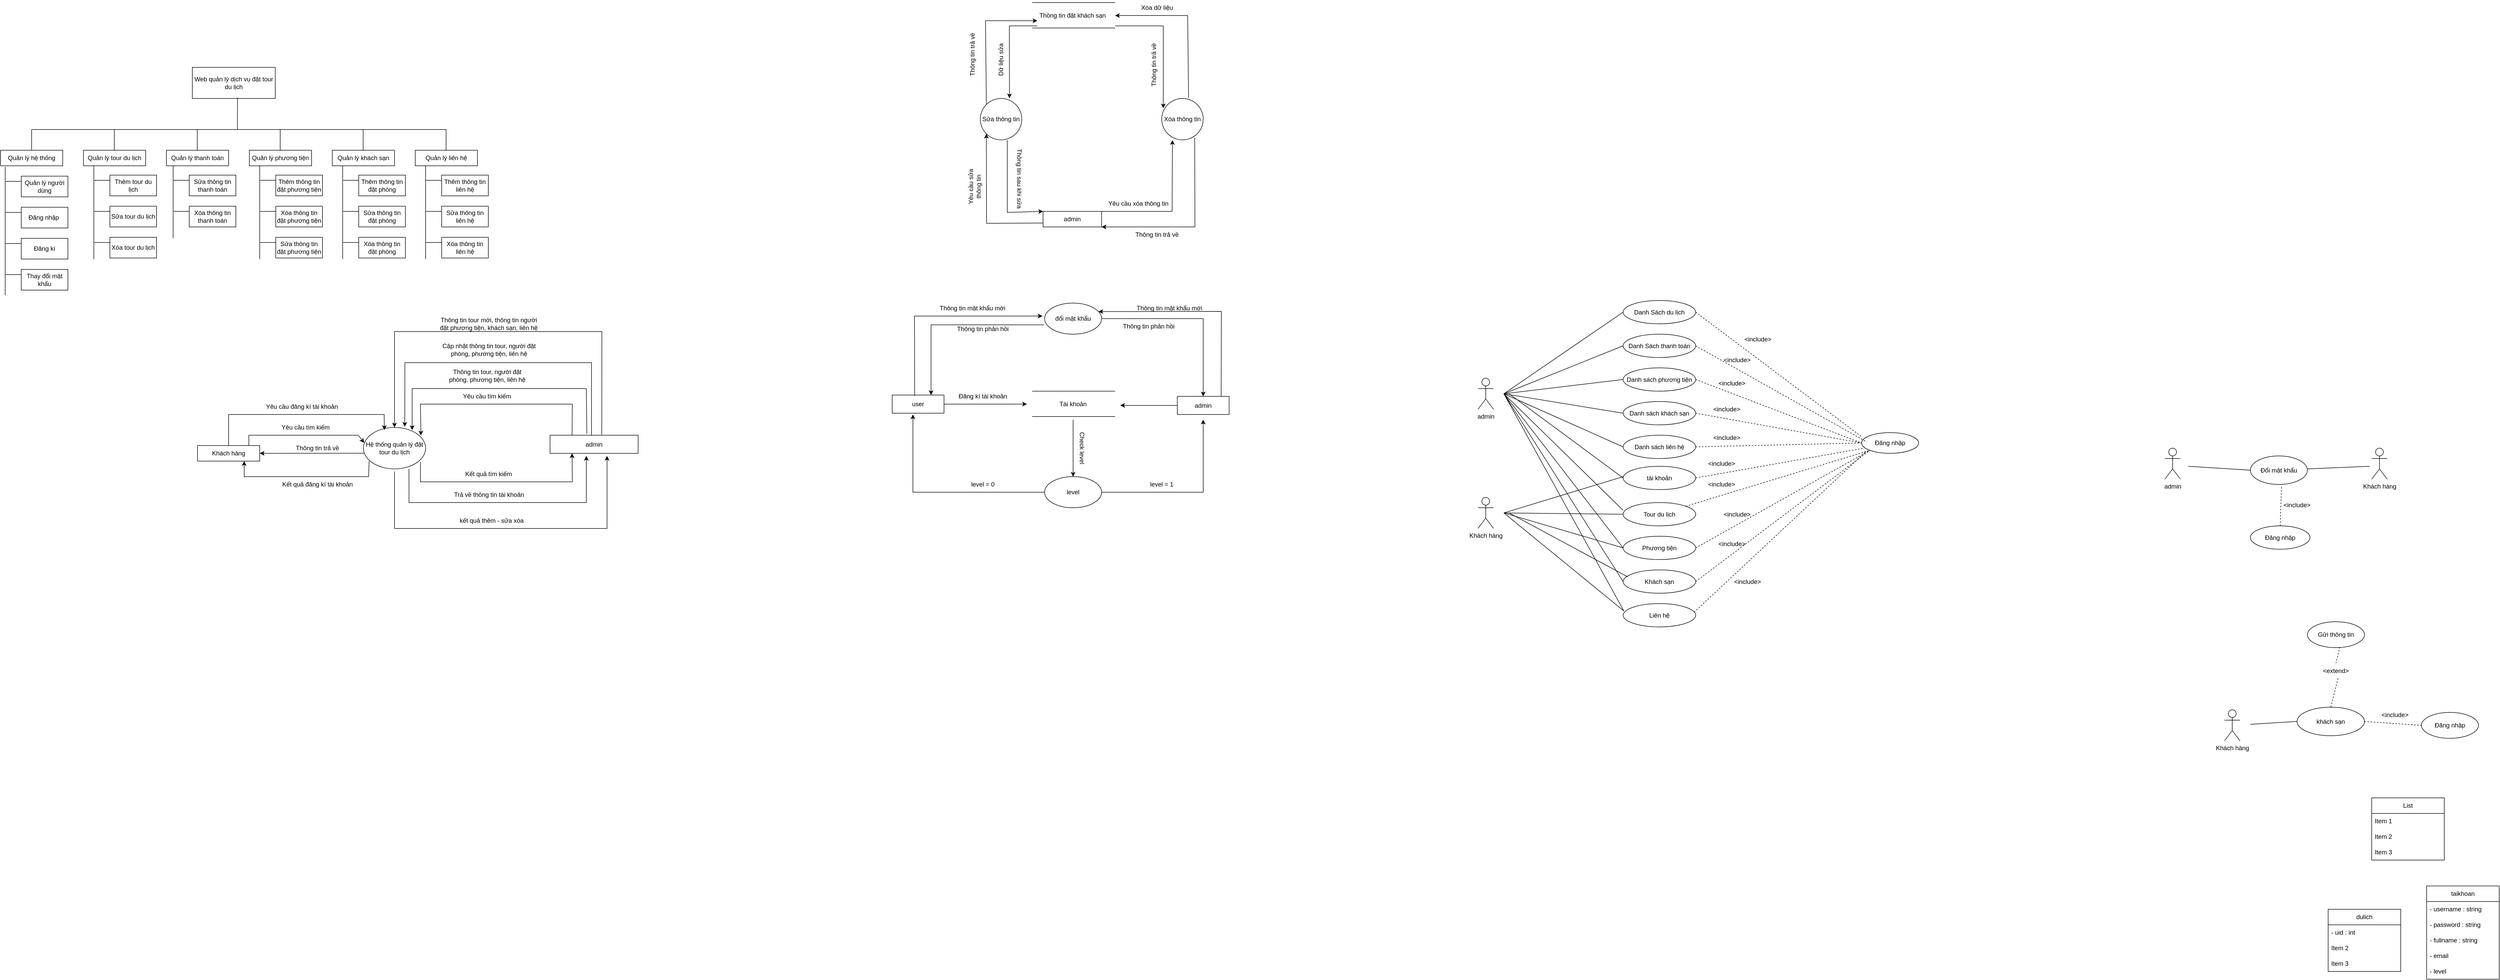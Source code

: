 <mxfile version="23.0.2" type="onedrive">
  <diagram name="Trang-1" id="muFKECb0Of7EnclL3_8n">
    <mxGraphModel dx="2729" dy="952" grid="1" gridSize="10" guides="1" tooltips="1" connect="1" arrows="1" fold="1" page="1" pageScale="1" pageWidth="827" pageHeight="1169" math="0" shadow="0">
      <root>
        <mxCell id="0" />
        <mxCell id="1" parent="0" />
        <mxCell id="QFOoCZecgRYsUExZ8eq1-1" value="Web quản lý dịch vụ đặt tour du lịch" style="rounded=0;whiteSpace=wrap;html=1;" parent="1" vertex="1">
          <mxGeometry x="330" y="130" width="160" height="60" as="geometry" />
        </mxCell>
        <mxCell id="QFOoCZecgRYsUExZ8eq1-2" value="Quản lý hệ thống" style="rounded=0;whiteSpace=wrap;html=1;" parent="1" vertex="1">
          <mxGeometry x="-40" y="290" width="120" height="30" as="geometry" />
        </mxCell>
        <mxCell id="QFOoCZecgRYsUExZ8eq1-4" value="" style="endArrow=none;html=1;rounded=0;entryX=0.545;entryY=0.973;entryDx=0;entryDy=0;entryPerimeter=0;" parent="1" target="QFOoCZecgRYsUExZ8eq1-1" edge="1">
          <mxGeometry width="50" height="50" relative="1" as="geometry">
            <mxPoint x="417" y="250" as="sourcePoint" />
            <mxPoint x="300" y="300" as="targetPoint" />
          </mxGeometry>
        </mxCell>
        <mxCell id="QFOoCZecgRYsUExZ8eq1-8" value="" style="endArrow=none;html=1;rounded=0;" parent="1" edge="1">
          <mxGeometry width="50" height="50" relative="1" as="geometry">
            <mxPoint x="20" y="250" as="sourcePoint" />
            <mxPoint x="820" y="250" as="targetPoint" />
          </mxGeometry>
        </mxCell>
        <mxCell id="QFOoCZecgRYsUExZ8eq1-9" value="" style="endArrow=none;html=1;rounded=0;exitX=0.5;exitY=0;exitDx=0;exitDy=0;" parent="1" source="QFOoCZecgRYsUExZ8eq1-2" edge="1">
          <mxGeometry width="50" height="50" relative="1" as="geometry">
            <mxPoint x="250" y="350" as="sourcePoint" />
            <mxPoint x="20" y="250" as="targetPoint" />
          </mxGeometry>
        </mxCell>
        <mxCell id="QFOoCZecgRYsUExZ8eq1-10" value="Quản lý tour du lịch" style="rounded=0;whiteSpace=wrap;html=1;" parent="1" vertex="1">
          <mxGeometry x="120" y="290" width="120" height="30" as="geometry" />
        </mxCell>
        <mxCell id="QFOoCZecgRYsUExZ8eq1-12" value="Quản lý thanh toán" style="rounded=0;whiteSpace=wrap;html=1;" parent="1" vertex="1">
          <mxGeometry x="280" y="290" width="120" height="30" as="geometry" />
        </mxCell>
        <mxCell id="QFOoCZecgRYsUExZ8eq1-13" value="Quản lý liên hệ" style="rounded=0;whiteSpace=wrap;html=1;" parent="1" vertex="1">
          <mxGeometry x="760" y="290" width="120" height="30" as="geometry" />
        </mxCell>
        <mxCell id="QFOoCZecgRYsUExZ8eq1-14" value="Quản lý phương tiện" style="rounded=0;whiteSpace=wrap;html=1;" parent="1" vertex="1">
          <mxGeometry x="440" y="290" width="120" height="30" as="geometry" />
        </mxCell>
        <mxCell id="QFOoCZecgRYsUExZ8eq1-15" value="Quản lý khách sạn" style="rounded=0;whiteSpace=wrap;html=1;" parent="1" vertex="1">
          <mxGeometry x="600" y="290" width="120" height="30" as="geometry" />
        </mxCell>
        <mxCell id="QFOoCZecgRYsUExZ8eq1-16" value="" style="endArrow=none;html=1;rounded=0;exitX=0.5;exitY=0;exitDx=0;exitDy=0;" parent="1" edge="1">
          <mxGeometry width="50" height="50" relative="1" as="geometry">
            <mxPoint x="179.5" y="290" as="sourcePoint" />
            <mxPoint x="179.5" y="250" as="targetPoint" />
          </mxGeometry>
        </mxCell>
        <mxCell id="QFOoCZecgRYsUExZ8eq1-17" value="" style="endArrow=none;html=1;rounded=0;exitX=0.5;exitY=0;exitDx=0;exitDy=0;" parent="1" edge="1">
          <mxGeometry width="50" height="50" relative="1" as="geometry">
            <mxPoint x="339.5" y="290" as="sourcePoint" />
            <mxPoint x="339.5" y="250" as="targetPoint" />
          </mxGeometry>
        </mxCell>
        <mxCell id="QFOoCZecgRYsUExZ8eq1-20" value="" style="endArrow=none;html=1;rounded=0;exitX=0.5;exitY=0;exitDx=0;exitDy=0;" parent="1" edge="1">
          <mxGeometry width="50" height="50" relative="1" as="geometry">
            <mxPoint x="499.5" y="290" as="sourcePoint" />
            <mxPoint x="499.5" y="250" as="targetPoint" />
          </mxGeometry>
        </mxCell>
        <mxCell id="QFOoCZecgRYsUExZ8eq1-21" value="" style="endArrow=none;html=1;rounded=0;exitX=0.5;exitY=0;exitDx=0;exitDy=0;" parent="1" edge="1">
          <mxGeometry width="50" height="50" relative="1" as="geometry">
            <mxPoint x="819.5" y="290" as="sourcePoint" />
            <mxPoint x="819.5" y="250" as="targetPoint" />
          </mxGeometry>
        </mxCell>
        <mxCell id="QFOoCZecgRYsUExZ8eq1-22" value="" style="endArrow=none;html=1;rounded=0;exitX=0.5;exitY=0;exitDx=0;exitDy=0;" parent="1" edge="1">
          <mxGeometry width="50" height="50" relative="1" as="geometry">
            <mxPoint x="659.5" y="290" as="sourcePoint" />
            <mxPoint x="659.5" y="250" as="targetPoint" />
          </mxGeometry>
        </mxCell>
        <mxCell id="QFOoCZecgRYsUExZ8eq1-23" value="" style="endArrow=none;html=1;rounded=0;entryX=0.075;entryY=1.073;entryDx=0;entryDy=0;entryPerimeter=0;" parent="1" target="QFOoCZecgRYsUExZ8eq1-2" edge="1">
          <mxGeometry width="50" height="50" relative="1" as="geometry">
            <mxPoint x="-31" y="570" as="sourcePoint" />
            <mxPoint x="490" y="360" as="targetPoint" />
          </mxGeometry>
        </mxCell>
        <mxCell id="QFOoCZecgRYsUExZ8eq1-24" value="" style="endArrow=none;html=1;rounded=0;" parent="1" edge="1">
          <mxGeometry width="50" height="50" relative="1" as="geometry">
            <mxPoint x="-30" y="350" as="sourcePoint" />
            <mxPoint y="350" as="targetPoint" />
          </mxGeometry>
        </mxCell>
        <mxCell id="QFOoCZecgRYsUExZ8eq1-25" value="Quản lý người dùng" style="rounded=0;whiteSpace=wrap;html=1;" parent="1" vertex="1">
          <mxGeometry y="340" width="90" height="40" as="geometry" />
        </mxCell>
        <mxCell id="QFOoCZecgRYsUExZ8eq1-26" value="" style="endArrow=none;html=1;rounded=0;" parent="1" edge="1">
          <mxGeometry width="50" height="50" relative="1" as="geometry">
            <mxPoint x="-30" y="410" as="sourcePoint" />
            <mxPoint y="410" as="targetPoint" />
          </mxGeometry>
        </mxCell>
        <mxCell id="QFOoCZecgRYsUExZ8eq1-27" value="Đăng nhập&amp;nbsp;" style="rounded=0;whiteSpace=wrap;html=1;" parent="1" vertex="1">
          <mxGeometry y="400" width="90" height="40" as="geometry" />
        </mxCell>
        <mxCell id="QFOoCZecgRYsUExZ8eq1-28" value="" style="endArrow=none;html=1;rounded=0;" parent="1" edge="1">
          <mxGeometry width="50" height="50" relative="1" as="geometry">
            <mxPoint x="-30" y="470" as="sourcePoint" />
            <mxPoint y="470" as="targetPoint" />
          </mxGeometry>
        </mxCell>
        <mxCell id="QFOoCZecgRYsUExZ8eq1-29" value="Đăng kí" style="rounded=0;whiteSpace=wrap;html=1;" parent="1" vertex="1">
          <mxGeometry y="460" width="90" height="40" as="geometry" />
        </mxCell>
        <mxCell id="QFOoCZecgRYsUExZ8eq1-30" value="" style="endArrow=none;html=1;rounded=0;" parent="1" edge="1">
          <mxGeometry width="50" height="50" relative="1" as="geometry">
            <mxPoint x="-30" y="530" as="sourcePoint" />
            <mxPoint y="530" as="targetPoint" />
          </mxGeometry>
        </mxCell>
        <mxCell id="QFOoCZecgRYsUExZ8eq1-31" value="Thay đổi mật khẩu" style="rounded=0;whiteSpace=wrap;html=1;" parent="1" vertex="1">
          <mxGeometry y="520" width="90" height="40" as="geometry" />
        </mxCell>
        <mxCell id="QFOoCZecgRYsUExZ8eq1-42" value="" style="endArrow=none;html=1;rounded=0;entryX=0.075;entryY=1.073;entryDx=0;entryDy=0;entryPerimeter=0;" parent="1" edge="1">
          <mxGeometry width="50" height="50" relative="1" as="geometry">
            <mxPoint x="140" y="500" as="sourcePoint" />
            <mxPoint x="140" y="320" as="targetPoint" />
          </mxGeometry>
        </mxCell>
        <mxCell id="QFOoCZecgRYsUExZ8eq1-43" value="" style="endArrow=none;html=1;rounded=0;" parent="1" edge="1">
          <mxGeometry width="50" height="50" relative="1" as="geometry">
            <mxPoint x="141" y="348" as="sourcePoint" />
            <mxPoint x="171" y="348" as="targetPoint" />
          </mxGeometry>
        </mxCell>
        <mxCell id="QFOoCZecgRYsUExZ8eq1-44" value="Thêm tour du lịch" style="rounded=0;whiteSpace=wrap;html=1;" parent="1" vertex="1">
          <mxGeometry x="171" y="338" width="90" height="40" as="geometry" />
        </mxCell>
        <mxCell id="QFOoCZecgRYsUExZ8eq1-45" value="" style="endArrow=none;html=1;rounded=0;" parent="1" edge="1">
          <mxGeometry width="50" height="50" relative="1" as="geometry">
            <mxPoint x="141" y="408" as="sourcePoint" />
            <mxPoint x="171" y="408" as="targetPoint" />
          </mxGeometry>
        </mxCell>
        <mxCell id="QFOoCZecgRYsUExZ8eq1-46" value="Sửa tour du lịch" style="rounded=0;whiteSpace=wrap;html=1;" parent="1" vertex="1">
          <mxGeometry x="171" y="398" width="90" height="40" as="geometry" />
        </mxCell>
        <mxCell id="QFOoCZecgRYsUExZ8eq1-47" value="" style="endArrow=none;html=1;rounded=0;" parent="1" edge="1">
          <mxGeometry width="50" height="50" relative="1" as="geometry">
            <mxPoint x="141" y="468" as="sourcePoint" />
            <mxPoint x="171" y="468" as="targetPoint" />
          </mxGeometry>
        </mxCell>
        <mxCell id="QFOoCZecgRYsUExZ8eq1-48" value="Xóa tour du lịch" style="rounded=0;whiteSpace=wrap;html=1;" parent="1" vertex="1">
          <mxGeometry x="171" y="458" width="90" height="40" as="geometry" />
        </mxCell>
        <mxCell id="QFOoCZecgRYsUExZ8eq1-51" value="" style="endArrow=none;html=1;rounded=0;entryX=0.075;entryY=1.073;entryDx=0;entryDy=0;entryPerimeter=0;" parent="1" edge="1">
          <mxGeometry width="50" height="50" relative="1" as="geometry">
            <mxPoint x="293" y="460" as="sourcePoint" />
            <mxPoint x="293" y="320" as="targetPoint" />
          </mxGeometry>
        </mxCell>
        <mxCell id="QFOoCZecgRYsUExZ8eq1-52" value="" style="endArrow=none;html=1;rounded=0;" parent="1" edge="1">
          <mxGeometry width="50" height="50" relative="1" as="geometry">
            <mxPoint x="294" y="348" as="sourcePoint" />
            <mxPoint x="324" y="348" as="targetPoint" />
          </mxGeometry>
        </mxCell>
        <mxCell id="QFOoCZecgRYsUExZ8eq1-53" value="Sửa thông tin thanh toán" style="rounded=0;whiteSpace=wrap;html=1;" parent="1" vertex="1">
          <mxGeometry x="324" y="338" width="90" height="40" as="geometry" />
        </mxCell>
        <mxCell id="QFOoCZecgRYsUExZ8eq1-54" value="" style="endArrow=none;html=1;rounded=0;" parent="1" edge="1">
          <mxGeometry width="50" height="50" relative="1" as="geometry">
            <mxPoint x="294" y="408" as="sourcePoint" />
            <mxPoint x="324" y="408" as="targetPoint" />
          </mxGeometry>
        </mxCell>
        <mxCell id="QFOoCZecgRYsUExZ8eq1-55" value="Xóa thông tin thanh toán" style="rounded=0;whiteSpace=wrap;html=1;" parent="1" vertex="1">
          <mxGeometry x="324" y="398" width="90" height="40" as="geometry" />
        </mxCell>
        <mxCell id="QFOoCZecgRYsUExZ8eq1-58" value="" style="endArrow=none;html=1;rounded=0;entryX=0.075;entryY=1.073;entryDx=0;entryDy=0;entryPerimeter=0;" parent="1" edge="1">
          <mxGeometry width="50" height="50" relative="1" as="geometry">
            <mxPoint x="460" y="500" as="sourcePoint" />
            <mxPoint x="460" y="320" as="targetPoint" />
          </mxGeometry>
        </mxCell>
        <mxCell id="QFOoCZecgRYsUExZ8eq1-59" value="" style="endArrow=none;html=1;rounded=0;" parent="1" edge="1">
          <mxGeometry width="50" height="50" relative="1" as="geometry">
            <mxPoint x="461" y="348" as="sourcePoint" />
            <mxPoint x="491" y="348" as="targetPoint" />
          </mxGeometry>
        </mxCell>
        <mxCell id="QFOoCZecgRYsUExZ8eq1-60" value="Thêm thông tin đặt phương tiện" style="rounded=0;whiteSpace=wrap;html=1;" parent="1" vertex="1">
          <mxGeometry x="491" y="338" width="90" height="40" as="geometry" />
        </mxCell>
        <mxCell id="QFOoCZecgRYsUExZ8eq1-61" value="" style="endArrow=none;html=1;rounded=0;" parent="1" edge="1">
          <mxGeometry width="50" height="50" relative="1" as="geometry">
            <mxPoint x="461" y="408" as="sourcePoint" />
            <mxPoint x="491" y="408" as="targetPoint" />
          </mxGeometry>
        </mxCell>
        <mxCell id="QFOoCZecgRYsUExZ8eq1-62" value="Xóa thông tin đặt phương tiện" style="rounded=0;whiteSpace=wrap;html=1;" parent="1" vertex="1">
          <mxGeometry x="491" y="398" width="90" height="40" as="geometry" />
        </mxCell>
        <mxCell id="QFOoCZecgRYsUExZ8eq1-63" value="" style="endArrow=none;html=1;rounded=0;" parent="1" edge="1">
          <mxGeometry width="50" height="50" relative="1" as="geometry">
            <mxPoint x="461" y="468" as="sourcePoint" />
            <mxPoint x="491" y="468" as="targetPoint" />
          </mxGeometry>
        </mxCell>
        <mxCell id="QFOoCZecgRYsUExZ8eq1-64" value="Sửa thông tin đặt phương tiện" style="rounded=0;whiteSpace=wrap;html=1;" parent="1" vertex="1">
          <mxGeometry x="491" y="458" width="90" height="40" as="geometry" />
        </mxCell>
        <mxCell id="QFOoCZecgRYsUExZ8eq1-65" value="" style="endArrow=none;html=1;rounded=0;entryX=0.075;entryY=1.073;entryDx=0;entryDy=0;entryPerimeter=0;" parent="1" edge="1">
          <mxGeometry width="50" height="50" relative="1" as="geometry">
            <mxPoint x="620" y="500" as="sourcePoint" />
            <mxPoint x="620" y="320" as="targetPoint" />
          </mxGeometry>
        </mxCell>
        <mxCell id="QFOoCZecgRYsUExZ8eq1-66" value="" style="endArrow=none;html=1;rounded=0;" parent="1" edge="1">
          <mxGeometry width="50" height="50" relative="1" as="geometry">
            <mxPoint x="621" y="348" as="sourcePoint" />
            <mxPoint x="651" y="348" as="targetPoint" />
          </mxGeometry>
        </mxCell>
        <mxCell id="QFOoCZecgRYsUExZ8eq1-67" value="Thêm thông tin đặt phòng" style="rounded=0;whiteSpace=wrap;html=1;" parent="1" vertex="1">
          <mxGeometry x="651" y="338" width="90" height="40" as="geometry" />
        </mxCell>
        <mxCell id="QFOoCZecgRYsUExZ8eq1-68" value="" style="endArrow=none;html=1;rounded=0;" parent="1" edge="1">
          <mxGeometry width="50" height="50" relative="1" as="geometry">
            <mxPoint x="621" y="408" as="sourcePoint" />
            <mxPoint x="651" y="408" as="targetPoint" />
          </mxGeometry>
        </mxCell>
        <mxCell id="QFOoCZecgRYsUExZ8eq1-69" value="Sửa thông tin đặt phòng" style="rounded=0;whiteSpace=wrap;html=1;" parent="1" vertex="1">
          <mxGeometry x="651" y="398" width="90" height="40" as="geometry" />
        </mxCell>
        <mxCell id="QFOoCZecgRYsUExZ8eq1-70" value="" style="endArrow=none;html=1;rounded=0;" parent="1" edge="1">
          <mxGeometry width="50" height="50" relative="1" as="geometry">
            <mxPoint x="621" y="468" as="sourcePoint" />
            <mxPoint x="651" y="468" as="targetPoint" />
          </mxGeometry>
        </mxCell>
        <mxCell id="QFOoCZecgRYsUExZ8eq1-71" value="Xóa thông tin đặt phòng" style="rounded=0;whiteSpace=wrap;html=1;" parent="1" vertex="1">
          <mxGeometry x="651" y="458" width="90" height="40" as="geometry" />
        </mxCell>
        <mxCell id="QFOoCZecgRYsUExZ8eq1-72" value="" style="endArrow=none;html=1;rounded=0;entryX=0.075;entryY=1.073;entryDx=0;entryDy=0;entryPerimeter=0;" parent="1" edge="1">
          <mxGeometry width="50" height="50" relative="1" as="geometry">
            <mxPoint x="780" y="500" as="sourcePoint" />
            <mxPoint x="780" y="320" as="targetPoint" />
          </mxGeometry>
        </mxCell>
        <mxCell id="QFOoCZecgRYsUExZ8eq1-73" value="" style="endArrow=none;html=1;rounded=0;" parent="1" edge="1">
          <mxGeometry width="50" height="50" relative="1" as="geometry">
            <mxPoint x="781" y="348" as="sourcePoint" />
            <mxPoint x="811" y="348" as="targetPoint" />
          </mxGeometry>
        </mxCell>
        <mxCell id="QFOoCZecgRYsUExZ8eq1-74" value="Thêm thông tin liên hệ" style="rounded=0;whiteSpace=wrap;html=1;" parent="1" vertex="1">
          <mxGeometry x="811" y="338" width="90" height="40" as="geometry" />
        </mxCell>
        <mxCell id="QFOoCZecgRYsUExZ8eq1-75" value="" style="endArrow=none;html=1;rounded=0;" parent="1" edge="1">
          <mxGeometry width="50" height="50" relative="1" as="geometry">
            <mxPoint x="781" y="408" as="sourcePoint" />
            <mxPoint x="811" y="408" as="targetPoint" />
          </mxGeometry>
        </mxCell>
        <mxCell id="QFOoCZecgRYsUExZ8eq1-76" value="Sửa thông tin liên hệ" style="rounded=0;whiteSpace=wrap;html=1;" parent="1" vertex="1">
          <mxGeometry x="811" y="398" width="90" height="40" as="geometry" />
        </mxCell>
        <mxCell id="QFOoCZecgRYsUExZ8eq1-77" value="" style="endArrow=none;html=1;rounded=0;" parent="1" edge="1">
          <mxGeometry width="50" height="50" relative="1" as="geometry">
            <mxPoint x="781" y="468" as="sourcePoint" />
            <mxPoint x="811" y="468" as="targetPoint" />
          </mxGeometry>
        </mxCell>
        <mxCell id="QFOoCZecgRYsUExZ8eq1-78" value="Xóa thông tin liên hệ" style="rounded=0;whiteSpace=wrap;html=1;" parent="1" vertex="1">
          <mxGeometry x="811" y="458" width="90" height="40" as="geometry" />
        </mxCell>
        <mxCell id="QFOoCZecgRYsUExZ8eq1-79" value="Khách hàng" style="rounded=0;whiteSpace=wrap;html=1;" parent="1" vertex="1">
          <mxGeometry x="340" y="860" width="120" height="30" as="geometry" />
        </mxCell>
        <mxCell id="QFOoCZecgRYsUExZ8eq1-80" value="Hệ thống quản lý đặt tour du lịch" style="ellipse;whiteSpace=wrap;html=1;" parent="1" vertex="1">
          <mxGeometry x="660" y="825" width="120" height="80" as="geometry" />
        </mxCell>
        <mxCell id="QFOoCZecgRYsUExZ8eq1-82" value="" style="endArrow=classic;html=1;rounded=0;exitX=0.5;exitY=0;exitDx=0;exitDy=0;entryX=0.338;entryY=0.062;entryDx=0;entryDy=0;entryPerimeter=0;" parent="1" source="QFOoCZecgRYsUExZ8eq1-79" target="QFOoCZecgRYsUExZ8eq1-80" edge="1">
          <mxGeometry width="50" height="50" relative="1" as="geometry">
            <mxPoint x="380" y="980" as="sourcePoint" />
            <mxPoint x="690" y="820" as="targetPoint" />
            <Array as="points">
              <mxPoint x="400" y="800" />
              <mxPoint x="700" y="800" />
            </Array>
          </mxGeometry>
        </mxCell>
        <mxCell id="QFOoCZecgRYsUExZ8eq1-84" value="Yêu cầu đăng kí tài khoản" style="text;html=1;strokeColor=none;fillColor=none;align=center;verticalAlign=middle;whiteSpace=wrap;rounded=0;" parent="1" vertex="1">
          <mxGeometry x="470" y="770" width="143" height="30" as="geometry" />
        </mxCell>
        <mxCell id="QFOoCZecgRYsUExZ8eq1-85" value="" style="endArrow=classic;html=1;rounded=0;exitX=0.825;exitY=-0.013;exitDx=0;exitDy=0;exitPerimeter=0;entryX=0.012;entryY=0.372;entryDx=0;entryDy=0;entryPerimeter=0;" parent="1" source="QFOoCZecgRYsUExZ8eq1-79" target="QFOoCZecgRYsUExZ8eq1-80" edge="1">
          <mxGeometry width="50" height="50" relative="1" as="geometry">
            <mxPoint x="540" y="1000" as="sourcePoint" />
            <mxPoint x="590" y="950" as="targetPoint" />
            <Array as="points">
              <mxPoint x="439" y="840" />
              <mxPoint x="650" y="840" />
            </Array>
          </mxGeometry>
        </mxCell>
        <mxCell id="QFOoCZecgRYsUExZ8eq1-86" value="Yêu cầu tìm kiếm" style="text;html=1;strokeColor=none;fillColor=none;align=center;verticalAlign=middle;whiteSpace=wrap;rounded=0;" parent="1" vertex="1">
          <mxGeometry x="477" y="810" width="143" height="30" as="geometry" />
        </mxCell>
        <mxCell id="QFOoCZecgRYsUExZ8eq1-87" value="" style="endArrow=classic;html=1;rounded=0;exitX=0.012;exitY=0.622;exitDx=0;exitDy=0;exitPerimeter=0;entryX=1;entryY=0.5;entryDx=0;entryDy=0;" parent="1" source="QFOoCZecgRYsUExZ8eq1-80" target="QFOoCZecgRYsUExZ8eq1-79" edge="1">
          <mxGeometry width="50" height="50" relative="1" as="geometry">
            <mxPoint x="540" y="1000" as="sourcePoint" />
            <mxPoint x="590" y="950" as="targetPoint" />
          </mxGeometry>
        </mxCell>
        <mxCell id="QFOoCZecgRYsUExZ8eq1-88" value="Thông tin trả về" style="text;html=1;strokeColor=none;fillColor=none;align=center;verticalAlign=middle;whiteSpace=wrap;rounded=0;" parent="1" vertex="1">
          <mxGeometry x="500" y="850" width="143" height="30" as="geometry" />
        </mxCell>
        <mxCell id="QFOoCZecgRYsUExZ8eq1-89" value="" style="endArrow=classic;html=1;rounded=0;entryX=0.75;entryY=1;entryDx=0;entryDy=0;exitX=0.092;exitY=0.812;exitDx=0;exitDy=0;exitPerimeter=0;" parent="1" source="QFOoCZecgRYsUExZ8eq1-80" target="QFOoCZecgRYsUExZ8eq1-79" edge="1">
          <mxGeometry width="50" height="50" relative="1" as="geometry">
            <mxPoint x="540" y="1000" as="sourcePoint" />
            <mxPoint x="590" y="950" as="targetPoint" />
            <Array as="points">
              <mxPoint x="670" y="920" />
              <mxPoint x="430" y="920" />
            </Array>
          </mxGeometry>
        </mxCell>
        <mxCell id="QFOoCZecgRYsUExZ8eq1-90" value="Kết quả đăng kí tài khoản" style="text;html=1;strokeColor=none;fillColor=none;align=center;verticalAlign=middle;whiteSpace=wrap;rounded=0;" parent="1" vertex="1">
          <mxGeometry x="500" y="920" width="143" height="30" as="geometry" />
        </mxCell>
        <mxCell id="QFOoCZecgRYsUExZ8eq1-91" value="admin" style="rounded=0;whiteSpace=wrap;html=1;" parent="1" vertex="1">
          <mxGeometry x="1020" y="840" width="170" height="35" as="geometry" />
        </mxCell>
        <mxCell id="QFOoCZecgRYsUExZ8eq1-92" style="edgeStyle=orthogonalEdgeStyle;rounded=0;orthogonalLoop=1;jettySize=auto;html=1;exitX=0.5;exitY=1;exitDx=0;exitDy=0;" parent="1" source="QFOoCZecgRYsUExZ8eq1-91" target="QFOoCZecgRYsUExZ8eq1-91" edge="1">
          <mxGeometry relative="1" as="geometry" />
        </mxCell>
        <mxCell id="QFOoCZecgRYsUExZ8eq1-93" value="" style="endArrow=classic;html=1;rounded=0;entryX=0.5;entryY=0;entryDx=0;entryDy=0;exitX=0.587;exitY=-0.034;exitDx=0;exitDy=0;exitPerimeter=0;" parent="1" source="QFOoCZecgRYsUExZ8eq1-91" target="QFOoCZecgRYsUExZ8eq1-80" edge="1">
          <mxGeometry width="50" height="50" relative="1" as="geometry">
            <mxPoint x="1080" y="840" as="sourcePoint" />
            <mxPoint x="720" y="820" as="targetPoint" />
            <Array as="points">
              <mxPoint x="1120" y="640" />
              <mxPoint x="720" y="640" />
            </Array>
          </mxGeometry>
        </mxCell>
        <mxCell id="QFOoCZecgRYsUExZ8eq1-94" value="Thông tin tour mới, thông tin người đặt phương tiện, khách sạn, liên hệ" style="text;html=1;strokeColor=none;fillColor=none;align=center;verticalAlign=middle;whiteSpace=wrap;rounded=0;" parent="1" vertex="1">
          <mxGeometry x="801.5" y="610" width="200" height="30" as="geometry" />
        </mxCell>
        <mxCell id="QFOoCZecgRYsUExZ8eq1-95" value="" style="endArrow=classic;html=1;rounded=0;entryX=0.665;entryY=-0.017;entryDx=0;entryDy=0;entryPerimeter=0;" parent="1" target="QFOoCZecgRYsUExZ8eq1-80" edge="1">
          <mxGeometry width="50" height="50" relative="1" as="geometry">
            <mxPoint x="1100" y="840" as="sourcePoint" />
            <mxPoint x="960" y="790" as="targetPoint" />
            <Array as="points">
              <mxPoint x="1100" y="700" />
              <mxPoint x="740" y="700" />
            </Array>
          </mxGeometry>
        </mxCell>
        <mxCell id="QFOoCZecgRYsUExZ8eq1-96" value="Cập nhật thông tin tour, người đặt phòng, phương tiện, liên hệ" style="text;html=1;strokeColor=none;fillColor=none;align=center;verticalAlign=middle;whiteSpace=wrap;rounded=0;" parent="1" vertex="1">
          <mxGeometry x="811" y="660" width="183" height="30" as="geometry" />
        </mxCell>
        <mxCell id="QFOoCZecgRYsUExZ8eq1-97" value="" style="endArrow=classic;html=1;rounded=0;exitX=0.418;exitY=-0.08;exitDx=0;exitDy=0;exitPerimeter=0;" parent="1" source="QFOoCZecgRYsUExZ8eq1-91" edge="1">
          <mxGeometry width="50" height="50" relative="1" as="geometry">
            <mxPoint x="920" y="830" as="sourcePoint" />
            <mxPoint x="754" y="830" as="targetPoint" />
            <Array as="points">
              <mxPoint x="1090" y="750" />
              <mxPoint x="754" y="750" />
            </Array>
          </mxGeometry>
        </mxCell>
        <mxCell id="QFOoCZecgRYsUExZ8eq1-98" value="Thông tin tour, người đặt phòng, phương tiện, liên hệ" style="text;html=1;strokeColor=none;fillColor=none;align=center;verticalAlign=middle;whiteSpace=wrap;rounded=0;" parent="1" vertex="1">
          <mxGeometry x="818.5" y="710" width="160" height="30" as="geometry" />
        </mxCell>
        <mxCell id="QFOoCZecgRYsUExZ8eq1-99" value="" style="endArrow=classic;html=1;rounded=0;exitX=0.25;exitY=0;exitDx=0;exitDy=0;entryX=0.925;entryY=0.192;entryDx=0;entryDy=0;entryPerimeter=0;" parent="1" source="QFOoCZecgRYsUExZ8eq1-91" target="QFOoCZecgRYsUExZ8eq1-80" edge="1">
          <mxGeometry width="50" height="50" relative="1" as="geometry">
            <mxPoint x="910" y="840" as="sourcePoint" />
            <mxPoint x="770" y="820" as="targetPoint" />
            <Array as="points">
              <mxPoint x="1063" y="780" />
              <mxPoint x="770" y="780" />
            </Array>
          </mxGeometry>
        </mxCell>
        <mxCell id="QFOoCZecgRYsUExZ8eq1-100" value="Yêu cầu tìm kiếm" style="text;html=1;strokeColor=none;fillColor=none;align=center;verticalAlign=middle;whiteSpace=wrap;rounded=0;" parent="1" vertex="1">
          <mxGeometry x="827" y="750" width="143" height="30" as="geometry" />
        </mxCell>
        <mxCell id="QFOoCZecgRYsUExZ8eq1-103" value="" style="endArrow=classic;html=1;rounded=0;exitX=0.918;exitY=0.833;exitDx=0;exitDy=0;exitPerimeter=0;entryX=0.25;entryY=1;entryDx=0;entryDy=0;" parent="1" source="QFOoCZecgRYsUExZ8eq1-80" target="QFOoCZecgRYsUExZ8eq1-91" edge="1">
          <mxGeometry width="50" height="50" relative="1" as="geometry">
            <mxPoint x="910" y="840" as="sourcePoint" />
            <mxPoint x="960" y="790" as="targetPoint" />
            <Array as="points">
              <mxPoint x="770" y="930" />
              <mxPoint x="1063" y="930" />
            </Array>
          </mxGeometry>
        </mxCell>
        <mxCell id="QFOoCZecgRYsUExZ8eq1-104" value="Kết quả tìm kiếm" style="text;html=1;strokeColor=none;fillColor=none;align=center;verticalAlign=middle;whiteSpace=wrap;rounded=0;" parent="1" vertex="1">
          <mxGeometry x="830" y="900" width="143" height="30" as="geometry" />
        </mxCell>
        <mxCell id="QFOoCZecgRYsUExZ8eq1-105" value="" style="endArrow=classic;html=1;rounded=0;exitX=0.732;exitY=1.002;exitDx=0;exitDy=0;exitPerimeter=0;" parent="1" source="QFOoCZecgRYsUExZ8eq1-80" edge="1">
          <mxGeometry width="50" height="50" relative="1" as="geometry">
            <mxPoint x="810" y="1060" as="sourcePoint" />
            <mxPoint x="1090" y="880" as="targetPoint" />
            <Array as="points">
              <mxPoint x="748" y="970" />
              <mxPoint x="1090" y="970" />
            </Array>
          </mxGeometry>
        </mxCell>
        <mxCell id="QFOoCZecgRYsUExZ8eq1-106" value="Trả về thông tin tài khoản" style="text;html=1;strokeColor=none;fillColor=none;align=center;verticalAlign=middle;whiteSpace=wrap;rounded=0;" parent="1" vertex="1">
          <mxGeometry x="831" y="940" width="143" height="30" as="geometry" />
        </mxCell>
        <mxCell id="QFOoCZecgRYsUExZ8eq1-107" value="" style="endArrow=classic;html=1;rounded=0;" parent="1" edge="1">
          <mxGeometry width="50" height="50" relative="1" as="geometry">
            <mxPoint x="720" y="910" as="sourcePoint" />
            <mxPoint x="1130" y="880" as="targetPoint" />
            <Array as="points">
              <mxPoint x="720" y="1020" />
              <mxPoint x="1130" y="1020" />
            </Array>
          </mxGeometry>
        </mxCell>
        <mxCell id="QFOoCZecgRYsUExZ8eq1-108" value="kết quả thêm - sửa xóa" style="text;html=1;strokeColor=none;fillColor=none;align=center;verticalAlign=middle;whiteSpace=wrap;rounded=0;" parent="1" vertex="1">
          <mxGeometry x="835.5" y="990" width="143" height="30" as="geometry" />
        </mxCell>
        <mxCell id="QFOoCZecgRYsUExZ8eq1-109" value="" style="endArrow=none;html=1;rounded=0;" parent="1" edge="1">
          <mxGeometry width="50" height="50" relative="1" as="geometry">
            <mxPoint x="1950" y="755" as="sourcePoint" />
            <mxPoint x="2110" y="755" as="targetPoint" />
          </mxGeometry>
        </mxCell>
        <mxCell id="QFOoCZecgRYsUExZ8eq1-110" value="" style="endArrow=none;html=1;rounded=0;" parent="1" edge="1">
          <mxGeometry width="50" height="50" relative="1" as="geometry">
            <mxPoint x="1950" y="804" as="sourcePoint" />
            <mxPoint x="2110" y="804" as="targetPoint" />
          </mxGeometry>
        </mxCell>
        <mxCell id="QFOoCZecgRYsUExZ8eq1-126" style="edgeStyle=orthogonalEdgeStyle;rounded=0;orthogonalLoop=1;jettySize=auto;html=1;entryX=0.5;entryY=0;entryDx=0;entryDy=0;" parent="1" source="QFOoCZecgRYsUExZ8eq1-112" target="QFOoCZecgRYsUExZ8eq1-113" edge="1">
          <mxGeometry relative="1" as="geometry" />
        </mxCell>
        <mxCell id="QFOoCZecgRYsUExZ8eq1-112" value="Tài khoản" style="text;html=1;strokeColor=none;fillColor=none;align=center;verticalAlign=middle;whiteSpace=wrap;rounded=0;" parent="1" vertex="1">
          <mxGeometry x="1974" y="750" width="110" height="60" as="geometry" />
        </mxCell>
        <mxCell id="QFOoCZecgRYsUExZ8eq1-113" value="level" style="ellipse;whiteSpace=wrap;html=1;" parent="1" vertex="1">
          <mxGeometry x="1974" y="920" width="110" height="60" as="geometry" />
        </mxCell>
        <mxCell id="QFOoCZecgRYsUExZ8eq1-115" value="đổi mật khẩu" style="ellipse;whiteSpace=wrap;html=1;" parent="1" vertex="1">
          <mxGeometry x="1974" y="585" width="110" height="60" as="geometry" />
        </mxCell>
        <mxCell id="QFOoCZecgRYsUExZ8eq1-122" style="edgeStyle=orthogonalEdgeStyle;rounded=0;orthogonalLoop=1;jettySize=auto;html=1;" parent="1" source="QFOoCZecgRYsUExZ8eq1-116" edge="1">
          <mxGeometry relative="1" as="geometry">
            <mxPoint x="2120" y="782.5" as="targetPoint" />
          </mxGeometry>
        </mxCell>
        <mxCell id="QFOoCZecgRYsUExZ8eq1-116" value="admin" style="rounded=0;whiteSpace=wrap;html=1;" parent="1" vertex="1">
          <mxGeometry x="2230" y="765" width="100" height="35" as="geometry" />
        </mxCell>
        <mxCell id="QFOoCZecgRYsUExZ8eq1-119" value="Đăng kí tài khoản" style="text;html=1;strokeColor=none;fillColor=none;align=center;verticalAlign=middle;whiteSpace=wrap;rounded=0;movable=1;resizable=1;rotatable=1;deletable=1;editable=1;locked=0;connectable=1;" parent="1" vertex="1">
          <mxGeometry x="1800" y="750" width="110" height="30" as="geometry" />
        </mxCell>
        <mxCell id="QFOoCZecgRYsUExZ8eq1-121" style="edgeStyle=orthogonalEdgeStyle;rounded=0;orthogonalLoop=1;jettySize=auto;html=1;" parent="1" source="QFOoCZecgRYsUExZ8eq1-117" edge="1">
          <mxGeometry relative="1" as="geometry">
            <mxPoint x="1940" y="780" as="targetPoint" />
          </mxGeometry>
        </mxCell>
        <mxCell id="QFOoCZecgRYsUExZ8eq1-117" value="user" style="rounded=0;whiteSpace=wrap;html=1;" parent="1" vertex="1">
          <mxGeometry x="1680" y="762.5" width="100" height="35" as="geometry" />
        </mxCell>
        <mxCell id="QFOoCZecgRYsUExZ8eq1-127" value="Check level" style="text;html=1;strokeColor=none;fillColor=none;align=center;verticalAlign=middle;whiteSpace=wrap;rounded=0;rotation=90;" parent="1" vertex="1">
          <mxGeometry x="1990" y="850" width="112" height="30" as="geometry" />
        </mxCell>
        <mxCell id="QFOoCZecgRYsUExZ8eq1-128" value="" style="endArrow=classic;html=1;rounded=0;exitX=1;exitY=0.5;exitDx=0;exitDy=0;" parent="1" source="QFOoCZecgRYsUExZ8eq1-113" edge="1">
          <mxGeometry width="50" height="50" relative="1" as="geometry">
            <mxPoint x="2010" y="860" as="sourcePoint" />
            <mxPoint x="2280" y="810" as="targetPoint" />
            <Array as="points">
              <mxPoint x="2280" y="950" />
            </Array>
          </mxGeometry>
        </mxCell>
        <mxCell id="QFOoCZecgRYsUExZ8eq1-130" value="level = 1" style="text;html=1;strokeColor=none;fillColor=none;align=center;verticalAlign=middle;whiteSpace=wrap;rounded=0;" parent="1" vertex="1">
          <mxGeometry x="2170" y="920" width="60" height="30" as="geometry" />
        </mxCell>
        <mxCell id="QFOoCZecgRYsUExZ8eq1-131" value="" style="endArrow=classic;html=1;rounded=0;exitX=0;exitY=0.5;exitDx=0;exitDy=0;" parent="1" source="QFOoCZecgRYsUExZ8eq1-113" edge="1">
          <mxGeometry width="50" height="50" relative="1" as="geometry">
            <mxPoint x="2010" y="860" as="sourcePoint" />
            <mxPoint x="1720" y="800" as="targetPoint" />
            <Array as="points">
              <mxPoint x="1720" y="950" />
            </Array>
          </mxGeometry>
        </mxCell>
        <mxCell id="QFOoCZecgRYsUExZ8eq1-132" value="level = 0" style="text;html=1;strokeColor=none;fillColor=none;align=center;verticalAlign=middle;whiteSpace=wrap;rounded=0;" parent="1" vertex="1">
          <mxGeometry x="1825" y="920" width="60" height="30" as="geometry" />
        </mxCell>
        <mxCell id="QFOoCZecgRYsUExZ8eq1-133" value="" style="endArrow=classic;html=1;rounded=0;exitX=0.434;exitY=0.037;exitDx=0;exitDy=0;exitPerimeter=0;" parent="1" source="QFOoCZecgRYsUExZ8eq1-117" edge="1">
          <mxGeometry width="50" height="50" relative="1" as="geometry">
            <mxPoint x="2010" y="860" as="sourcePoint" />
            <mxPoint x="1970" y="610" as="targetPoint" />
            <Array as="points">
              <mxPoint x="1723" y="610" />
            </Array>
          </mxGeometry>
        </mxCell>
        <mxCell id="QFOoCZecgRYsUExZ8eq1-134" value="Thông tin mật khẩu mới" style="text;html=1;strokeColor=none;fillColor=none;align=center;verticalAlign=middle;whiteSpace=wrap;rounded=0;" parent="1" vertex="1">
          <mxGeometry x="1770" y="580" width="130" height="30" as="geometry" />
        </mxCell>
        <mxCell id="QFOoCZecgRYsUExZ8eq1-135" value="" style="endArrow=classic;html=1;rounded=0;exitX=-0.009;exitY=0.7;exitDx=0;exitDy=0;exitPerimeter=0;entryX=0.75;entryY=0;entryDx=0;entryDy=0;" parent="1" source="QFOoCZecgRYsUExZ8eq1-115" target="QFOoCZecgRYsUExZ8eq1-117" edge="1">
          <mxGeometry width="50" height="50" relative="1" as="geometry">
            <mxPoint x="1900" y="710" as="sourcePoint" />
            <mxPoint x="1950" y="660" as="targetPoint" />
            <Array as="points">
              <mxPoint x="1755" y="627" />
            </Array>
          </mxGeometry>
        </mxCell>
        <mxCell id="QFOoCZecgRYsUExZ8eq1-136" value="Thông tin phản hồi" style="text;html=1;strokeColor=none;fillColor=none;align=center;verticalAlign=middle;whiteSpace=wrap;rounded=0;" parent="1" vertex="1">
          <mxGeometry x="1790" y="620" width="130" height="30" as="geometry" />
        </mxCell>
        <mxCell id="QFOoCZecgRYsUExZ8eq1-137" value="" style="endArrow=classic;html=1;rounded=0;exitX=1;exitY=0.5;exitDx=0;exitDy=0;entryX=0.5;entryY=0;entryDx=0;entryDy=0;" parent="1" source="QFOoCZecgRYsUExZ8eq1-115" target="QFOoCZecgRYsUExZ8eq1-116" edge="1">
          <mxGeometry width="50" height="50" relative="1" as="geometry">
            <mxPoint x="1983" y="637" as="sourcePoint" />
            <mxPoint x="1765" y="773" as="targetPoint" />
            <Array as="points">
              <mxPoint x="2280" y="615" />
            </Array>
          </mxGeometry>
        </mxCell>
        <mxCell id="QFOoCZecgRYsUExZ8eq1-138" value="Thông tin phản hồi" style="text;html=1;strokeColor=none;fillColor=none;align=center;verticalAlign=middle;whiteSpace=wrap;rounded=0;" parent="1" vertex="1">
          <mxGeometry x="2110" y="615" width="130" height="30" as="geometry" />
        </mxCell>
        <mxCell id="QFOoCZecgRYsUExZ8eq1-139" value="" style="endArrow=classic;html=1;rounded=0;exitX=0.846;exitY=0.011;exitDx=0;exitDy=0;exitPerimeter=0;entryX=0.944;entryY=0.273;entryDx=0;entryDy=0;entryPerimeter=0;" parent="1" source="QFOoCZecgRYsUExZ8eq1-116" target="QFOoCZecgRYsUExZ8eq1-115" edge="1">
          <mxGeometry width="50" height="50" relative="1" as="geometry">
            <mxPoint x="2010" y="860" as="sourcePoint" />
            <mxPoint x="2060" y="810" as="targetPoint" />
            <Array as="points">
              <mxPoint x="2315" y="601" />
            </Array>
          </mxGeometry>
        </mxCell>
        <mxCell id="QFOoCZecgRYsUExZ8eq1-140" value="Thông tin mật khẩu mới" style="text;html=1;strokeColor=none;fillColor=none;align=center;verticalAlign=middle;whiteSpace=wrap;rounded=0;" parent="1" vertex="1">
          <mxGeometry x="2150" y="580" width="130" height="30" as="geometry" />
        </mxCell>
        <mxCell id="QFOoCZecgRYsUExZ8eq1-141" value="admin" style="rounded=0;whiteSpace=wrap;html=1;" parent="1" vertex="1">
          <mxGeometry x="1971" y="408" width="113" height="30" as="geometry" />
        </mxCell>
        <mxCell id="QFOoCZecgRYsUExZ8eq1-143" value="" style="endArrow=none;html=1;rounded=0;" parent="1" edge="1">
          <mxGeometry width="50" height="50" relative="1" as="geometry">
            <mxPoint x="1950" y="5" as="sourcePoint" />
            <mxPoint x="2110" y="5" as="targetPoint" />
          </mxGeometry>
        </mxCell>
        <mxCell id="QFOoCZecgRYsUExZ8eq1-144" value="" style="endArrow=none;html=1;rounded=0;" parent="1" edge="1">
          <mxGeometry width="50" height="50" relative="1" as="geometry">
            <mxPoint x="1950" y="54" as="sourcePoint" />
            <mxPoint x="2110" y="54" as="targetPoint" />
          </mxGeometry>
        </mxCell>
        <mxCell id="QFOoCZecgRYsUExZ8eq1-145" value="Thồng tin đặt khách sạn" style="text;html=1;strokeColor=none;fillColor=none;align=center;verticalAlign=middle;whiteSpace=wrap;rounded=0;" parent="1" vertex="1">
          <mxGeometry x="1960.5" width="134" height="60" as="geometry" />
        </mxCell>
        <mxCell id="QFOoCZecgRYsUExZ8eq1-149" value="Sửa thông tin" style="ellipse;whiteSpace=wrap;html=1;aspect=fixed;" parent="1" vertex="1">
          <mxGeometry x="1850" y="190" width="80" height="80" as="geometry" />
        </mxCell>
        <mxCell id="QFOoCZecgRYsUExZ8eq1-150" value="Xóa thông tin" style="ellipse;whiteSpace=wrap;html=1;aspect=fixed;" parent="1" vertex="1">
          <mxGeometry x="2200" y="190" width="80" height="80" as="geometry" />
        </mxCell>
        <mxCell id="QFOoCZecgRYsUExZ8eq1-152" value="" style="endArrow=classic;html=1;rounded=0;entryX=0;entryY=1;entryDx=0;entryDy=0;exitX=0;exitY=0.75;exitDx=0;exitDy=0;" parent="1" source="QFOoCZecgRYsUExZ8eq1-141" target="QFOoCZecgRYsUExZ8eq1-149" edge="1">
          <mxGeometry width="50" height="50" relative="1" as="geometry">
            <mxPoint x="2002" y="410" as="sourcePoint" />
            <mxPoint x="2070" y="300" as="targetPoint" />
            <Array as="points">
              <mxPoint x="1862" y="431" />
            </Array>
          </mxGeometry>
        </mxCell>
        <mxCell id="QFOoCZecgRYsUExZ8eq1-153" value="" style="endArrow=classic;html=1;rounded=0;exitX=0.651;exitY=1.005;exitDx=0;exitDy=0;exitPerimeter=0;entryX=0;entryY=0;entryDx=0;entryDy=0;" parent="1" source="QFOoCZecgRYsUExZ8eq1-149" target="QFOoCZecgRYsUExZ8eq1-141" edge="1">
          <mxGeometry width="50" height="50" relative="1" as="geometry">
            <mxPoint x="2060" y="408" as="sourcePoint" />
            <mxPoint x="2130" y="380" as="targetPoint" />
            <Array as="points">
              <mxPoint x="1902" y="410" />
            </Array>
          </mxGeometry>
        </mxCell>
        <mxCell id="QFOoCZecgRYsUExZ8eq1-154" value="Thông tin trả về" style="text;html=1;strokeColor=none;fillColor=none;align=center;verticalAlign=middle;whiteSpace=wrap;rounded=0;rotation=270;" parent="1" vertex="1">
          <mxGeometry x="1786" y="90" width="98" height="30" as="geometry" />
        </mxCell>
        <mxCell id="QFOoCZecgRYsUExZ8eq1-155" value="Yêu cầu sửa thông tin" style="text;html=1;strokeColor=none;fillColor=none;align=center;verticalAlign=middle;whiteSpace=wrap;rounded=0;rotation=270;" parent="1" vertex="1">
          <mxGeometry x="1790" y="345" width="98" height="30" as="geometry" />
        </mxCell>
        <mxCell id="QFOoCZecgRYsUExZ8eq1-160" value="" style="endArrow=classic;html=1;rounded=0;entryX=1;entryY=1;entryDx=0;entryDy=0;exitX=0.795;exitY=0.942;exitDx=0;exitDy=0;exitPerimeter=0;" parent="1" source="QFOoCZecgRYsUExZ8eq1-150" target="QFOoCZecgRYsUExZ8eq1-141" edge="1">
          <mxGeometry width="50" height="50" relative="1" as="geometry">
            <mxPoint x="2230" y="400" as="sourcePoint" />
            <mxPoint x="2280" y="360" as="targetPoint" />
            <Array as="points">
              <mxPoint x="2264" y="438" />
            </Array>
          </mxGeometry>
        </mxCell>
        <mxCell id="QFOoCZecgRYsUExZ8eq1-161" value="" style="endArrow=classic;html=1;rounded=0;exitX=1;exitY=0;exitDx=0;exitDy=0;entryX=0.258;entryY=1.005;entryDx=0;entryDy=0;entryPerimeter=0;" parent="1" source="QFOoCZecgRYsUExZ8eq1-141" target="QFOoCZecgRYsUExZ8eq1-150" edge="1">
          <mxGeometry width="50" height="50" relative="1" as="geometry">
            <mxPoint x="2130" y="370" as="sourcePoint" />
            <mxPoint x="2180" y="320" as="targetPoint" />
            <Array as="points">
              <mxPoint x="2220" y="408" />
            </Array>
          </mxGeometry>
        </mxCell>
        <mxCell id="QFOoCZecgRYsUExZ8eq1-162" value="Yêu cầu xóa thông tin" style="text;html=1;strokeColor=none;fillColor=none;align=center;verticalAlign=middle;whiteSpace=wrap;rounded=0;" parent="1" vertex="1">
          <mxGeometry x="2094.5" y="378" width="120" height="30" as="geometry" />
        </mxCell>
        <mxCell id="QFOoCZecgRYsUExZ8eq1-163" value="Thông tin trả về" style="text;html=1;strokeColor=none;fillColor=none;align=center;verticalAlign=middle;whiteSpace=wrap;rounded=0;rotation=0;" parent="1" vertex="1">
          <mxGeometry x="2142" y="438" width="98" height="30" as="geometry" />
        </mxCell>
        <mxCell id="QFOoCZecgRYsUExZ8eq1-166" value="" style="endArrow=classic;html=1;rounded=0;exitX=0;exitY=0;exitDx=0;exitDy=0;" parent="1" source="QFOoCZecgRYsUExZ8eq1-149" edge="1">
          <mxGeometry width="50" height="50" relative="1" as="geometry">
            <mxPoint x="2020" y="250" as="sourcePoint" />
            <mxPoint x="1960" y="40" as="targetPoint" />
            <Array as="points">
              <mxPoint x="1860" y="40" />
            </Array>
          </mxGeometry>
        </mxCell>
        <mxCell id="QFOoCZecgRYsUExZ8eq1-167" value="" style="endArrow=classic;html=1;rounded=0;entryX=0.704;entryY=-0.005;entryDx=0;entryDy=0;entryPerimeter=0;" parent="1" target="QFOoCZecgRYsUExZ8eq1-149" edge="1">
          <mxGeometry width="50" height="50" relative="1" as="geometry">
            <mxPoint x="1960" y="50" as="sourcePoint" />
            <mxPoint x="2070" y="200" as="targetPoint" />
            <Array as="points">
              <mxPoint x="1906" y="50" />
            </Array>
          </mxGeometry>
        </mxCell>
        <mxCell id="QFOoCZecgRYsUExZ8eq1-168" value="" style="endArrow=classic;html=1;rounded=0;exitX=0.647;exitY=-0.016;exitDx=0;exitDy=0;exitPerimeter=0;" parent="1" source="QFOoCZecgRYsUExZ8eq1-150" edge="1">
          <mxGeometry width="50" height="50" relative="1" as="geometry">
            <mxPoint x="2020" y="250" as="sourcePoint" />
            <mxPoint x="2110" y="30" as="targetPoint" />
            <Array as="points">
              <mxPoint x="2250" y="30" />
            </Array>
          </mxGeometry>
        </mxCell>
        <mxCell id="QFOoCZecgRYsUExZ8eq1-169" value="" style="endArrow=classic;html=1;rounded=0;entryX=0.037;entryY=0.237;entryDx=0;entryDy=0;entryPerimeter=0;" parent="1" target="QFOoCZecgRYsUExZ8eq1-150" edge="1">
          <mxGeometry width="50" height="50" relative="1" as="geometry">
            <mxPoint x="2110" y="50" as="sourcePoint" />
            <mxPoint x="2190" y="100" as="targetPoint" />
            <Array as="points">
              <mxPoint x="2203" y="50" />
            </Array>
          </mxGeometry>
        </mxCell>
        <mxCell id="QFOoCZecgRYsUExZ8eq1-172" value="Dữ liệu sửa" style="text;html=1;strokeColor=none;fillColor=none;align=center;verticalAlign=middle;whiteSpace=wrap;rounded=0;rotation=270;" parent="1" vertex="1">
          <mxGeometry x="1835" y="100" width="110" height="30" as="geometry" />
        </mxCell>
        <mxCell id="QFOoCZecgRYsUExZ8eq1-173" value="Thông tin sau khi sửa" style="text;html=1;strokeColor=none;fillColor=none;align=center;verticalAlign=middle;whiteSpace=wrap;rounded=0;rotation=90;" parent="1" vertex="1">
          <mxGeometry x="1860" y="330" width="130" height="30" as="geometry" />
        </mxCell>
        <mxCell id="QFOoCZecgRYsUExZ8eq1-174" value="Xóa dữ liệu" style="text;html=1;strokeColor=none;fillColor=none;align=center;verticalAlign=middle;whiteSpace=wrap;rounded=0;" parent="1" vertex="1">
          <mxGeometry x="2136" width="110" height="30" as="geometry" />
        </mxCell>
        <mxCell id="QFOoCZecgRYsUExZ8eq1-175" value="Thông tin trả về" style="text;html=1;strokeColor=none;fillColor=none;align=center;verticalAlign=middle;whiteSpace=wrap;rounded=0;rotation=270;" parent="1" vertex="1">
          <mxGeometry x="2130" y="110" width="110" height="30" as="geometry" />
        </mxCell>
        <mxCell id="QFOoCZecgRYsUExZ8eq1-176" value="admin" style="shape=umlActor;verticalLabelPosition=bottom;verticalAlign=top;html=1;outlineConnect=0;" parent="1" vertex="1">
          <mxGeometry x="2810" y="730" width="30" height="60" as="geometry" />
        </mxCell>
        <mxCell id="QFOoCZecgRYsUExZ8eq1-177" value="Khách hàng" style="shape=umlActor;verticalLabelPosition=bottom;verticalAlign=top;html=1;outlineConnect=0;" parent="1" vertex="1">
          <mxGeometry x="2810" y="960" width="30" height="60" as="geometry" />
        </mxCell>
        <mxCell id="QFOoCZecgRYsUExZ8eq1-181" value="Danh Sách du lịch" style="ellipse;whiteSpace=wrap;html=1;" parent="1" vertex="1">
          <mxGeometry x="3090" y="580" width="140" height="45" as="geometry" />
        </mxCell>
        <mxCell id="QFOoCZecgRYsUExZ8eq1-182" value="Tour du lịch" style="ellipse;whiteSpace=wrap;html=1;" parent="1" vertex="1">
          <mxGeometry x="3090" y="970" width="140" height="45" as="geometry" />
        </mxCell>
        <mxCell id="QFOoCZecgRYsUExZ8eq1-183" value="Danh sách liên hệ" style="ellipse;whiteSpace=wrap;html=1;" parent="1" vertex="1">
          <mxGeometry x="3090" y="840" width="140" height="45" as="geometry" />
        </mxCell>
        <mxCell id="QFOoCZecgRYsUExZ8eq1-184" value="Danh sách khách sạn" style="ellipse;whiteSpace=wrap;html=1;" parent="1" vertex="1">
          <mxGeometry x="3090" y="775" width="140" height="45" as="geometry" />
        </mxCell>
        <mxCell id="QFOoCZecgRYsUExZ8eq1-185" value="Danh sách phương tiện" style="ellipse;whiteSpace=wrap;html=1;" parent="1" vertex="1">
          <mxGeometry x="3090" y="710" width="140" height="45" as="geometry" />
        </mxCell>
        <mxCell id="QFOoCZecgRYsUExZ8eq1-186" value="Danh Sách thanh toán" style="ellipse;whiteSpace=wrap;html=1;" parent="1" vertex="1">
          <mxGeometry x="3090" y="645" width="140" height="45" as="geometry" />
        </mxCell>
        <mxCell id="QFOoCZecgRYsUExZ8eq1-189" value="Liên hệ" style="ellipse;whiteSpace=wrap;html=1;" parent="1" vertex="1">
          <mxGeometry x="3090" y="1165" width="140" height="45" as="geometry" />
        </mxCell>
        <mxCell id="QFOoCZecgRYsUExZ8eq1-190" value="Khách sạn" style="ellipse;whiteSpace=wrap;html=1;" parent="1" vertex="1">
          <mxGeometry x="3090" y="1100" width="140" height="45" as="geometry" />
        </mxCell>
        <mxCell id="QFOoCZecgRYsUExZ8eq1-191" value="Phương tiện" style="ellipse;whiteSpace=wrap;html=1;" parent="1" vertex="1">
          <mxGeometry x="3090" y="1035" width="140" height="45" as="geometry" />
        </mxCell>
        <mxCell id="QFOoCZecgRYsUExZ8eq1-192" value="tài khoản" style="ellipse;whiteSpace=wrap;html=1;" parent="1" vertex="1">
          <mxGeometry x="3090" y="900" width="140" height="45" as="geometry" />
        </mxCell>
        <mxCell id="QFOoCZecgRYsUExZ8eq1-193" value="Đăng nhập" style="ellipse;whiteSpace=wrap;html=1;" parent="1" vertex="1">
          <mxGeometry x="3550" y="835" width="110" height="40" as="geometry" />
        </mxCell>
        <mxCell id="QFOoCZecgRYsUExZ8eq1-194" value="" style="endArrow=none;dashed=1;html=1;rounded=0;entryX=0.003;entryY=0.204;entryDx=0;entryDy=0;entryPerimeter=0;exitX=1;exitY=0.5;exitDx=0;exitDy=0;" parent="1" source="QFOoCZecgRYsUExZ8eq1-181" target="QFOoCZecgRYsUExZ8eq1-193" edge="1">
          <mxGeometry width="50" height="50" relative="1" as="geometry">
            <mxPoint x="3310" y="930" as="sourcePoint" />
            <mxPoint x="3360" y="880" as="targetPoint" />
          </mxGeometry>
        </mxCell>
        <mxCell id="QFOoCZecgRYsUExZ8eq1-196" value="" style="endArrow=none;dashed=1;html=1;rounded=0;entryX=0.003;entryY=0.204;entryDx=0;entryDy=0;entryPerimeter=0;exitX=1;exitY=0.5;exitDx=0;exitDy=0;" parent="1" source="QFOoCZecgRYsUExZ8eq1-186" edge="1">
          <mxGeometry width="50" height="50" relative="1" as="geometry">
            <mxPoint x="3240" y="613" as="sourcePoint" />
            <mxPoint x="3560" y="853" as="targetPoint" />
          </mxGeometry>
        </mxCell>
        <mxCell id="QFOoCZecgRYsUExZ8eq1-197" value="" style="endArrow=none;dashed=1;html=1;rounded=0;entryX=0;entryY=0.5;entryDx=0;entryDy=0;exitX=1;exitY=0.5;exitDx=0;exitDy=0;" parent="1" source="QFOoCZecgRYsUExZ8eq1-185" target="QFOoCZecgRYsUExZ8eq1-193" edge="1">
          <mxGeometry width="50" height="50" relative="1" as="geometry">
            <mxPoint x="3250" y="623" as="sourcePoint" />
            <mxPoint x="3570" y="863" as="targetPoint" />
          </mxGeometry>
        </mxCell>
        <mxCell id="QFOoCZecgRYsUExZ8eq1-198" value="" style="endArrow=none;dashed=1;html=1;rounded=0;entryX=0;entryY=0.5;entryDx=0;entryDy=0;exitX=1;exitY=0.5;exitDx=0;exitDy=0;" parent="1" source="QFOoCZecgRYsUExZ8eq1-184" target="QFOoCZecgRYsUExZ8eq1-193" edge="1">
          <mxGeometry width="50" height="50" relative="1" as="geometry">
            <mxPoint x="3260" y="633" as="sourcePoint" />
            <mxPoint x="3580" y="873" as="targetPoint" />
          </mxGeometry>
        </mxCell>
        <mxCell id="QFOoCZecgRYsUExZ8eq1-199" value="" style="endArrow=none;dashed=1;html=1;rounded=0;exitX=0.978;exitY=0.371;exitDx=0;exitDy=0;exitPerimeter=0;" parent="1" source="QFOoCZecgRYsUExZ8eq1-189" edge="1">
          <mxGeometry width="50" height="50" relative="1" as="geometry">
            <mxPoint x="3270" y="643" as="sourcePoint" />
            <mxPoint x="3560" y="870" as="targetPoint" />
          </mxGeometry>
        </mxCell>
        <mxCell id="QFOoCZecgRYsUExZ8eq1-200" value="" style="endArrow=none;dashed=1;html=1;rounded=0;entryX=0;entryY=1;entryDx=0;entryDy=0;exitX=1;exitY=0.5;exitDx=0;exitDy=0;" parent="1" source="QFOoCZecgRYsUExZ8eq1-190" target="QFOoCZecgRYsUExZ8eq1-193" edge="1">
          <mxGeometry width="50" height="50" relative="1" as="geometry">
            <mxPoint x="3280" y="653" as="sourcePoint" />
            <mxPoint x="3600" y="893" as="targetPoint" />
          </mxGeometry>
        </mxCell>
        <mxCell id="QFOoCZecgRYsUExZ8eq1-201" value="" style="endArrow=none;dashed=1;html=1;rounded=0;entryX=0;entryY=1;entryDx=0;entryDy=0;exitX=1;exitY=0.5;exitDx=0;exitDy=0;" parent="1" source="QFOoCZecgRYsUExZ8eq1-191" target="QFOoCZecgRYsUExZ8eq1-193" edge="1">
          <mxGeometry width="50" height="50" relative="1" as="geometry">
            <mxPoint x="3290" y="663" as="sourcePoint" />
            <mxPoint x="3610" y="903" as="targetPoint" />
          </mxGeometry>
        </mxCell>
        <mxCell id="QFOoCZecgRYsUExZ8eq1-202" value="" style="endArrow=none;dashed=1;html=1;rounded=0;entryX=0;entryY=1;entryDx=0;entryDy=0;" parent="1" source="QFOoCZecgRYsUExZ8eq1-182" target="QFOoCZecgRYsUExZ8eq1-193" edge="1">
          <mxGeometry width="50" height="50" relative="1" as="geometry">
            <mxPoint x="3300" y="673" as="sourcePoint" />
            <mxPoint x="3620" y="913" as="targetPoint" />
          </mxGeometry>
        </mxCell>
        <mxCell id="QFOoCZecgRYsUExZ8eq1-203" value="" style="endArrow=none;dashed=1;html=1;rounded=0;entryX=0.041;entryY=0.751;entryDx=0;entryDy=0;entryPerimeter=0;exitX=1;exitY=0.5;exitDx=0;exitDy=0;" parent="1" source="QFOoCZecgRYsUExZ8eq1-192" target="QFOoCZecgRYsUExZ8eq1-193" edge="1">
          <mxGeometry width="50" height="50" relative="1" as="geometry">
            <mxPoint x="3310" y="683" as="sourcePoint" />
            <mxPoint x="3630" y="923" as="targetPoint" />
          </mxGeometry>
        </mxCell>
        <mxCell id="QFOoCZecgRYsUExZ8eq1-204" value="" style="endArrow=none;dashed=1;html=1;rounded=0;entryX=0;entryY=0.5;entryDx=0;entryDy=0;exitX=1;exitY=0.5;exitDx=0;exitDy=0;" parent="1" source="QFOoCZecgRYsUExZ8eq1-183" target="QFOoCZecgRYsUExZ8eq1-193" edge="1">
          <mxGeometry width="50" height="50" relative="1" as="geometry">
            <mxPoint x="3320" y="693" as="sourcePoint" />
            <mxPoint x="3640" y="933" as="targetPoint" />
          </mxGeometry>
        </mxCell>
        <mxCell id="QFOoCZecgRYsUExZ8eq1-205" value="&amp;lt;include&amp;gt;" style="text;html=1;strokeColor=none;fillColor=none;align=center;verticalAlign=middle;whiteSpace=wrap;rounded=0;" parent="1" vertex="1">
          <mxGeometry x="3320" y="640" width="60" height="30" as="geometry" />
        </mxCell>
        <mxCell id="QFOoCZecgRYsUExZ8eq1-207" value="&amp;lt;include&amp;gt;" style="text;html=1;strokeColor=none;fillColor=none;align=center;verticalAlign=middle;whiteSpace=wrap;rounded=0;" parent="1" vertex="1">
          <mxGeometry x="3280" y="680" width="60" height="30" as="geometry" />
        </mxCell>
        <mxCell id="QFOoCZecgRYsUExZ8eq1-208" value="&amp;lt;include&amp;gt;" style="text;html=1;strokeColor=none;fillColor=none;align=center;verticalAlign=middle;whiteSpace=wrap;rounded=0;" parent="1" vertex="1">
          <mxGeometry x="3270" y="725" width="60" height="30" as="geometry" />
        </mxCell>
        <mxCell id="QFOoCZecgRYsUExZ8eq1-209" value="&amp;lt;include&amp;gt;" style="text;html=1;strokeColor=none;fillColor=none;align=center;verticalAlign=middle;whiteSpace=wrap;rounded=0;" parent="1" vertex="1">
          <mxGeometry x="3260" y="775" width="60" height="30" as="geometry" />
        </mxCell>
        <mxCell id="QFOoCZecgRYsUExZ8eq1-210" value="&amp;lt;include&amp;gt;" style="text;html=1;strokeColor=none;fillColor=none;align=center;verticalAlign=middle;whiteSpace=wrap;rounded=0;" parent="1" vertex="1">
          <mxGeometry x="3260" y="830" width="60" height="30" as="geometry" />
        </mxCell>
        <mxCell id="QFOoCZecgRYsUExZ8eq1-211" value="&amp;lt;include&amp;gt;" style="text;html=1;strokeColor=none;fillColor=none;align=center;verticalAlign=middle;whiteSpace=wrap;rounded=0;" parent="1" vertex="1">
          <mxGeometry x="3250" y="880" width="60" height="30" as="geometry" />
        </mxCell>
        <mxCell id="QFOoCZecgRYsUExZ8eq1-212" value="&amp;lt;include&amp;gt;" style="text;html=1;strokeColor=none;fillColor=none;align=center;verticalAlign=middle;whiteSpace=wrap;rounded=0;" parent="1" vertex="1">
          <mxGeometry x="3250" y="920" width="60" height="30" as="geometry" />
        </mxCell>
        <mxCell id="QFOoCZecgRYsUExZ8eq1-213" value="&amp;lt;include&amp;gt;" style="text;html=1;strokeColor=none;fillColor=none;align=center;verticalAlign=middle;whiteSpace=wrap;rounded=0;" parent="1" vertex="1">
          <mxGeometry x="3280" y="977.5" width="60" height="30" as="geometry" />
        </mxCell>
        <mxCell id="QFOoCZecgRYsUExZ8eq1-214" value="&amp;lt;include&amp;gt;" style="text;html=1;strokeColor=none;fillColor=none;align=center;verticalAlign=middle;whiteSpace=wrap;rounded=0;" parent="1" vertex="1">
          <mxGeometry x="3270" y="1035" width="60" height="30" as="geometry" />
        </mxCell>
        <mxCell id="QFOoCZecgRYsUExZ8eq1-215" value="&amp;lt;include&amp;gt;" style="text;html=1;strokeColor=none;fillColor=none;align=center;verticalAlign=middle;whiteSpace=wrap;rounded=0;" parent="1" vertex="1">
          <mxGeometry x="3300" y="1107.5" width="60" height="30" as="geometry" />
        </mxCell>
        <mxCell id="QFOoCZecgRYsUExZ8eq1-216" value="" style="endArrow=none;html=1;rounded=0;entryX=0;entryY=0.5;entryDx=0;entryDy=0;" parent="1" target="QFOoCZecgRYsUExZ8eq1-181" edge="1">
          <mxGeometry width="50" height="50" relative="1" as="geometry">
            <mxPoint x="2860" y="760" as="sourcePoint" />
            <mxPoint x="3360" y="780" as="targetPoint" />
          </mxGeometry>
        </mxCell>
        <mxCell id="QFOoCZecgRYsUExZ8eq1-217" value="" style="endArrow=none;html=1;rounded=0;entryX=0;entryY=0.5;entryDx=0;entryDy=0;" parent="1" target="QFOoCZecgRYsUExZ8eq1-186" edge="1">
          <mxGeometry width="50" height="50" relative="1" as="geometry">
            <mxPoint x="2860" y="760" as="sourcePoint" />
            <mxPoint x="3100" y="613" as="targetPoint" />
          </mxGeometry>
        </mxCell>
        <mxCell id="QFOoCZecgRYsUExZ8eq1-218" value="" style="endArrow=none;html=1;rounded=0;entryX=0;entryY=0.5;entryDx=0;entryDy=0;" parent="1" target="QFOoCZecgRYsUExZ8eq1-185" edge="1">
          <mxGeometry width="50" height="50" relative="1" as="geometry">
            <mxPoint x="2860" y="760" as="sourcePoint" />
            <mxPoint x="3110" y="623" as="targetPoint" />
          </mxGeometry>
        </mxCell>
        <mxCell id="QFOoCZecgRYsUExZ8eq1-219" value="" style="endArrow=none;html=1;rounded=0;entryX=0;entryY=0.5;entryDx=0;entryDy=0;" parent="1" target="QFOoCZecgRYsUExZ8eq1-184" edge="1">
          <mxGeometry width="50" height="50" relative="1" as="geometry">
            <mxPoint x="2860" y="760" as="sourcePoint" />
            <mxPoint x="3120" y="633" as="targetPoint" />
          </mxGeometry>
        </mxCell>
        <mxCell id="QFOoCZecgRYsUExZ8eq1-220" value="" style="endArrow=none;html=1;rounded=0;entryX=0;entryY=0.5;entryDx=0;entryDy=0;" parent="1" target="QFOoCZecgRYsUExZ8eq1-183" edge="1">
          <mxGeometry width="50" height="50" relative="1" as="geometry">
            <mxPoint x="2860" y="760" as="sourcePoint" />
            <mxPoint x="3130" y="643" as="targetPoint" />
          </mxGeometry>
        </mxCell>
        <mxCell id="QFOoCZecgRYsUExZ8eq1-221" value="" style="endArrow=none;html=1;rounded=0;entryX=0;entryY=0.5;entryDx=0;entryDy=0;" parent="1" target="QFOoCZecgRYsUExZ8eq1-192" edge="1">
          <mxGeometry width="50" height="50" relative="1" as="geometry">
            <mxPoint x="2870" y="760" as="sourcePoint" />
            <mxPoint x="3140" y="653" as="targetPoint" />
          </mxGeometry>
        </mxCell>
        <mxCell id="QFOoCZecgRYsUExZ8eq1-222" value="" style="endArrow=none;html=1;rounded=0;entryX=-0.002;entryY=0.325;entryDx=0;entryDy=0;entryPerimeter=0;" parent="1" target="QFOoCZecgRYsUExZ8eq1-182" edge="1">
          <mxGeometry width="50" height="50" relative="1" as="geometry">
            <mxPoint x="2860" y="760" as="sourcePoint" />
            <mxPoint x="3150" y="663" as="targetPoint" />
          </mxGeometry>
        </mxCell>
        <mxCell id="QFOoCZecgRYsUExZ8eq1-223" value="" style="endArrow=none;html=1;rounded=0;entryX=0;entryY=0.5;entryDx=0;entryDy=0;" parent="1" target="QFOoCZecgRYsUExZ8eq1-191" edge="1">
          <mxGeometry width="50" height="50" relative="1" as="geometry">
            <mxPoint x="2860" y="760" as="sourcePoint" />
            <mxPoint x="3160" y="673" as="targetPoint" />
          </mxGeometry>
        </mxCell>
        <mxCell id="QFOoCZecgRYsUExZ8eq1-224" value="" style="endArrow=none;html=1;rounded=0;entryX=0;entryY=0.5;entryDx=0;entryDy=0;" parent="1" target="QFOoCZecgRYsUExZ8eq1-190" edge="1">
          <mxGeometry width="50" height="50" relative="1" as="geometry">
            <mxPoint x="2860" y="760" as="sourcePoint" />
            <mxPoint x="3170" y="683" as="targetPoint" />
          </mxGeometry>
        </mxCell>
        <mxCell id="QFOoCZecgRYsUExZ8eq1-225" value="" style="endArrow=none;html=1;rounded=0;entryX=0.01;entryY=0.315;entryDx=0;entryDy=0;entryPerimeter=0;" parent="1" target="QFOoCZecgRYsUExZ8eq1-189" edge="1">
          <mxGeometry width="50" height="50" relative="1" as="geometry">
            <mxPoint x="2860" y="760" as="sourcePoint" />
            <mxPoint x="3180" y="693" as="targetPoint" />
          </mxGeometry>
        </mxCell>
        <mxCell id="QFOoCZecgRYsUExZ8eq1-226" value="" style="endArrow=none;html=1;rounded=0;" parent="1" edge="1">
          <mxGeometry width="50" height="50" relative="1" as="geometry">
            <mxPoint x="2860" y="990" as="sourcePoint" />
            <mxPoint x="3090" y="920" as="targetPoint" />
          </mxGeometry>
        </mxCell>
        <mxCell id="QFOoCZecgRYsUExZ8eq1-227" value="" style="endArrow=none;html=1;rounded=0;entryX=0;entryY=0.5;entryDx=0;entryDy=0;" parent="1" target="QFOoCZecgRYsUExZ8eq1-182" edge="1">
          <mxGeometry width="50" height="50" relative="1" as="geometry">
            <mxPoint x="2860" y="990" as="sourcePoint" />
            <mxPoint x="3200" y="713" as="targetPoint" />
          </mxGeometry>
        </mxCell>
        <mxCell id="QFOoCZecgRYsUExZ8eq1-228" value="" style="endArrow=none;html=1;rounded=0;entryX=0;entryY=0.5;entryDx=0;entryDy=0;" parent="1" target="QFOoCZecgRYsUExZ8eq1-191" edge="1">
          <mxGeometry width="50" height="50" relative="1" as="geometry">
            <mxPoint x="2860" y="990" as="sourcePoint" />
            <mxPoint x="3210" y="723" as="targetPoint" />
          </mxGeometry>
        </mxCell>
        <mxCell id="QFOoCZecgRYsUExZ8eq1-229" value="" style="endArrow=none;html=1;rounded=0;entryX=0.01;entryY=0.315;entryDx=0;entryDy=0;entryPerimeter=0;" parent="1" target="QFOoCZecgRYsUExZ8eq1-189" edge="1">
          <mxGeometry width="50" height="50" relative="1" as="geometry">
            <mxPoint x="2860" y="990" as="sourcePoint" />
            <mxPoint x="3220" y="733" as="targetPoint" />
          </mxGeometry>
        </mxCell>
        <mxCell id="QFOoCZecgRYsUExZ8eq1-230" value="" style="endArrow=none;html=1;rounded=0;entryX=0.064;entryY=0.299;entryDx=0;entryDy=0;entryPerimeter=0;" parent="1" target="QFOoCZecgRYsUExZ8eq1-190" edge="1">
          <mxGeometry width="50" height="50" relative="1" as="geometry">
            <mxPoint x="2870" y="990" as="sourcePoint" />
            <mxPoint x="3230" y="743" as="targetPoint" />
          </mxGeometry>
        </mxCell>
        <mxCell id="QFOoCZecgRYsUExZ8eq1-231" value="admin" style="shape=umlActor;verticalLabelPosition=bottom;verticalAlign=top;html=1;outlineConnect=0;" parent="1" vertex="1">
          <mxGeometry x="4135" y="865" width="30" height="60" as="geometry" />
        </mxCell>
        <mxCell id="QFOoCZecgRYsUExZ8eq1-232" value="Khách hàng" style="shape=umlActor;verticalLabelPosition=bottom;verticalAlign=top;html=1;outlineConnect=0;" parent="1" vertex="1">
          <mxGeometry x="4534" y="865" width="30" height="60" as="geometry" />
        </mxCell>
        <mxCell id="QFOoCZecgRYsUExZ8eq1-233" value="Đổi mật khẩu" style="ellipse;whiteSpace=wrap;html=1;" parent="1" vertex="1">
          <mxGeometry x="4300" y="880" width="110" height="55" as="geometry" />
        </mxCell>
        <mxCell id="QFOoCZecgRYsUExZ8eq1-234" value="Đăng nhập" style="ellipse;whiteSpace=wrap;html=1;" parent="1" vertex="1">
          <mxGeometry x="4300" y="1015" width="115" height="45" as="geometry" />
        </mxCell>
        <mxCell id="QFOoCZecgRYsUExZ8eq1-236" value="" style="endArrow=none;dashed=1;html=1;rounded=0;exitX=0.5;exitY=0;exitDx=0;exitDy=0;" parent="1" source="QFOoCZecgRYsUExZ8eq1-234" edge="1">
          <mxGeometry width="50" height="50" relative="1" as="geometry">
            <mxPoint x="4310" y="1050" as="sourcePoint" />
            <mxPoint x="4360" y="940" as="targetPoint" />
          </mxGeometry>
        </mxCell>
        <mxCell id="QFOoCZecgRYsUExZ8eq1-237" value="&amp;lt;include&amp;gt;" style="text;html=1;strokeColor=none;fillColor=none;align=center;verticalAlign=middle;whiteSpace=wrap;rounded=0;" parent="1" vertex="1">
          <mxGeometry x="4360" y="960" width="60" height="30" as="geometry" />
        </mxCell>
        <mxCell id="QFOoCZecgRYsUExZ8eq1-241" value="" style="endArrow=none;html=1;rounded=0;entryX=0;entryY=0.5;entryDx=0;entryDy=0;" parent="1" target="QFOoCZecgRYsUExZ8eq1-233" edge="1">
          <mxGeometry width="50" height="50" relative="1" as="geometry">
            <mxPoint x="4180" y="900" as="sourcePoint" />
            <mxPoint x="4360" y="1000" as="targetPoint" />
          </mxGeometry>
        </mxCell>
        <mxCell id="QFOoCZecgRYsUExZ8eq1-242" value="" style="endArrow=none;html=1;rounded=0;" parent="1" edge="1">
          <mxGeometry width="50" height="50" relative="1" as="geometry">
            <mxPoint x="4410" y="905" as="sourcePoint" />
            <mxPoint x="4530" y="900" as="targetPoint" />
          </mxGeometry>
        </mxCell>
        <mxCell id="QFOoCZecgRYsUExZ8eq1-243" value="Khách hàng" style="shape=umlActor;verticalLabelPosition=bottom;verticalAlign=top;html=1;outlineConnect=0;" parent="1" vertex="1">
          <mxGeometry x="4250" y="1370" width="30" height="60" as="geometry" />
        </mxCell>
        <mxCell id="QFOoCZecgRYsUExZ8eq1-245" value="khách sạn" style="ellipse;whiteSpace=wrap;html=1;" parent="1" vertex="1">
          <mxGeometry x="4390" y="1365" width="130" height="55" as="geometry" />
        </mxCell>
        <mxCell id="QFOoCZecgRYsUExZ8eq1-246" value="Đăng nhập" style="ellipse;whiteSpace=wrap;html=1;" parent="1" vertex="1">
          <mxGeometry x="4630" y="1375" width="110" height="50" as="geometry" />
        </mxCell>
        <mxCell id="QFOoCZecgRYsUExZ8eq1-247" value="" style="endArrow=none;dashed=1;html=1;rounded=0;entryX=0;entryY=0.5;entryDx=0;entryDy=0;exitX=1;exitY=0.5;exitDx=0;exitDy=0;" parent="1" source="QFOoCZecgRYsUExZ8eq1-245" target="QFOoCZecgRYsUExZ8eq1-246" edge="1">
          <mxGeometry width="50" height="50" relative="1" as="geometry">
            <mxPoint x="4440" y="1350" as="sourcePoint" />
            <mxPoint x="4490" y="1300" as="targetPoint" />
          </mxGeometry>
        </mxCell>
        <mxCell id="QFOoCZecgRYsUExZ8eq1-248" value="&amp;lt;include&amp;gt;" style="text;html=1;strokeColor=none;fillColor=none;align=center;verticalAlign=middle;whiteSpace=wrap;rounded=0;" parent="1" vertex="1">
          <mxGeometry x="4548.5" y="1365" width="60" height="30" as="geometry" />
        </mxCell>
        <mxCell id="QFOoCZecgRYsUExZ8eq1-251" value="" style="endArrow=none;html=1;rounded=0;entryX=0;entryY=0.5;entryDx=0;entryDy=0;" parent="1" target="QFOoCZecgRYsUExZ8eq1-245" edge="1">
          <mxGeometry width="50" height="50" relative="1" as="geometry">
            <mxPoint x="4300" y="1398" as="sourcePoint" />
            <mxPoint x="4490" y="1300" as="targetPoint" />
          </mxGeometry>
        </mxCell>
        <mxCell id="QFOoCZecgRYsUExZ8eq1-254" value="Gửi thông tin" style="ellipse;whiteSpace=wrap;html=1;" parent="1" vertex="1">
          <mxGeometry x="4410" y="1200" width="110" height="50" as="geometry" />
        </mxCell>
        <mxCell id="QFOoCZecgRYsUExZ8eq1-258" value="" style="endArrow=none;dashed=1;html=1;rounded=0;entryX=0.5;entryY=0;entryDx=0;entryDy=0;exitX=0.568;exitY=0.974;exitDx=0;exitDy=0;exitPerimeter=0;" parent="1" source="QFOoCZecgRYsUExZ8eq1-264" target="QFOoCZecgRYsUExZ8eq1-245" edge="1">
          <mxGeometry width="50" height="50" relative="1" as="geometry">
            <mxPoint x="4338" y="1262" as="sourcePoint" />
            <mxPoint x="4455" y="1373" as="targetPoint" />
          </mxGeometry>
        </mxCell>
        <mxCell id="QFOoCZecgRYsUExZ8eq1-268" value="" style="endArrow=none;dashed=1;html=1;rounded=0;entryX=0.5;entryY=0;entryDx=0;entryDy=0;exitX=0.568;exitY=0.974;exitDx=0;exitDy=0;exitPerimeter=0;" parent="1" source="QFOoCZecgRYsUExZ8eq1-254" target="QFOoCZecgRYsUExZ8eq1-264" edge="1">
          <mxGeometry width="50" height="50" relative="1" as="geometry">
            <mxPoint x="4477" y="1214" as="sourcePoint" />
            <mxPoint x="4465" y="1365" as="targetPoint" />
          </mxGeometry>
        </mxCell>
        <mxCell id="QFOoCZecgRYsUExZ8eq1-264" value="&amp;lt;extend&amp;gt;" style="text;html=1;strokeColor=none;fillColor=none;align=center;verticalAlign=middle;whiteSpace=wrap;rounded=0;" parent="1" vertex="1">
          <mxGeometry x="4435" y="1280" width="60" height="30" as="geometry" />
        </mxCell>
        <mxCell id="QFOoCZecgRYsUExZ8eq1-284" value="taikhoan" style="swimlane;fontStyle=0;childLayout=stackLayout;horizontal=1;startSize=30;horizontalStack=0;resizeParent=1;resizeParentMax=0;resizeLast=0;collapsible=1;marginBottom=0;whiteSpace=wrap;html=1;" parent="1" vertex="1">
          <mxGeometry x="4640" y="1710" width="140" height="180" as="geometry" />
        </mxCell>
        <mxCell id="QFOoCZecgRYsUExZ8eq1-285" value="- username : string" style="text;strokeColor=none;fillColor=none;align=left;verticalAlign=middle;spacingLeft=4;spacingRight=4;overflow=hidden;points=[[0,0.5],[1,0.5]];portConstraint=eastwest;rotatable=0;whiteSpace=wrap;html=1;" parent="QFOoCZecgRYsUExZ8eq1-284" vertex="1">
          <mxGeometry y="30" width="140" height="30" as="geometry" />
        </mxCell>
        <mxCell id="QFOoCZecgRYsUExZ8eq1-286" value="- password : string" style="text;strokeColor=none;fillColor=none;align=left;verticalAlign=middle;spacingLeft=4;spacingRight=4;overflow=hidden;points=[[0,0.5],[1,0.5]];portConstraint=eastwest;rotatable=0;whiteSpace=wrap;html=1;" parent="QFOoCZecgRYsUExZ8eq1-284" vertex="1">
          <mxGeometry y="60" width="140" height="30" as="geometry" />
        </mxCell>
        <mxCell id="QFOoCZecgRYsUExZ8eq1-287" value="- fullname : string" style="text;strokeColor=none;fillColor=none;align=left;verticalAlign=middle;spacingLeft=4;spacingRight=4;overflow=hidden;points=[[0,0.5],[1,0.5]];portConstraint=eastwest;rotatable=0;whiteSpace=wrap;html=1;" parent="QFOoCZecgRYsUExZ8eq1-284" vertex="1">
          <mxGeometry y="90" width="140" height="30" as="geometry" />
        </mxCell>
        <mxCell id="QFOoCZecgRYsUExZ8eq1-289" value="- email" style="text;strokeColor=none;fillColor=none;align=left;verticalAlign=middle;spacingLeft=4;spacingRight=4;overflow=hidden;points=[[0,0.5],[1,0.5]];portConstraint=eastwest;rotatable=0;whiteSpace=wrap;html=1;" parent="QFOoCZecgRYsUExZ8eq1-284" vertex="1">
          <mxGeometry y="120" width="140" height="30" as="geometry" />
        </mxCell>
        <mxCell id="QFOoCZecgRYsUExZ8eq1-288" value="- level" style="text;strokeColor=none;fillColor=none;align=left;verticalAlign=middle;spacingLeft=4;spacingRight=4;overflow=hidden;points=[[0,0.5],[1,0.5]];portConstraint=eastwest;rotatable=0;whiteSpace=wrap;html=1;" parent="QFOoCZecgRYsUExZ8eq1-284" vertex="1">
          <mxGeometry y="150" width="140" height="30" as="geometry" />
        </mxCell>
        <mxCell id="QFOoCZecgRYsUExZ8eq1-290" value="dulich" style="swimlane;fontStyle=0;childLayout=stackLayout;horizontal=1;startSize=30;horizontalStack=0;resizeParent=1;resizeParentMax=0;resizeLast=0;collapsible=1;marginBottom=0;whiteSpace=wrap;html=1;" parent="1" vertex="1">
          <mxGeometry x="4450" y="1755" width="140" height="120" as="geometry" />
        </mxCell>
        <mxCell id="QFOoCZecgRYsUExZ8eq1-291" value="- uid : int" style="text;strokeColor=none;fillColor=none;align=left;verticalAlign=middle;spacingLeft=4;spacingRight=4;overflow=hidden;points=[[0,0.5],[1,0.5]];portConstraint=eastwest;rotatable=0;whiteSpace=wrap;html=1;" parent="QFOoCZecgRYsUExZ8eq1-290" vertex="1">
          <mxGeometry y="30" width="140" height="30" as="geometry" />
        </mxCell>
        <mxCell id="QFOoCZecgRYsUExZ8eq1-292" value="Item 2" style="text;strokeColor=none;fillColor=none;align=left;verticalAlign=middle;spacingLeft=4;spacingRight=4;overflow=hidden;points=[[0,0.5],[1,0.5]];portConstraint=eastwest;rotatable=0;whiteSpace=wrap;html=1;" parent="QFOoCZecgRYsUExZ8eq1-290" vertex="1">
          <mxGeometry y="60" width="140" height="30" as="geometry" />
        </mxCell>
        <mxCell id="QFOoCZecgRYsUExZ8eq1-293" value="Item 3" style="text;strokeColor=none;fillColor=none;align=left;verticalAlign=middle;spacingLeft=4;spacingRight=4;overflow=hidden;points=[[0,0.5],[1,0.5]];portConstraint=eastwest;rotatable=0;whiteSpace=wrap;html=1;" parent="QFOoCZecgRYsUExZ8eq1-290" vertex="1">
          <mxGeometry y="90" width="140" height="30" as="geometry" />
        </mxCell>
        <mxCell id="QFOoCZecgRYsUExZ8eq1-294" value="List" style="swimlane;fontStyle=0;childLayout=stackLayout;horizontal=1;startSize=30;horizontalStack=0;resizeParent=1;resizeParentMax=0;resizeLast=0;collapsible=1;marginBottom=0;whiteSpace=wrap;html=1;" parent="1" vertex="1">
          <mxGeometry x="4534" y="1540" width="140" height="120" as="geometry" />
        </mxCell>
        <mxCell id="QFOoCZecgRYsUExZ8eq1-295" value="Item 1" style="text;strokeColor=none;fillColor=none;align=left;verticalAlign=middle;spacingLeft=4;spacingRight=4;overflow=hidden;points=[[0,0.5],[1,0.5]];portConstraint=eastwest;rotatable=0;whiteSpace=wrap;html=1;" parent="QFOoCZecgRYsUExZ8eq1-294" vertex="1">
          <mxGeometry y="30" width="140" height="30" as="geometry" />
        </mxCell>
        <mxCell id="QFOoCZecgRYsUExZ8eq1-296" value="Item 2" style="text;strokeColor=none;fillColor=none;align=left;verticalAlign=middle;spacingLeft=4;spacingRight=4;overflow=hidden;points=[[0,0.5],[1,0.5]];portConstraint=eastwest;rotatable=0;whiteSpace=wrap;html=1;" parent="QFOoCZecgRYsUExZ8eq1-294" vertex="1">
          <mxGeometry y="60" width="140" height="30" as="geometry" />
        </mxCell>
        <mxCell id="QFOoCZecgRYsUExZ8eq1-297" value="Item 3" style="text;strokeColor=none;fillColor=none;align=left;verticalAlign=middle;spacingLeft=4;spacingRight=4;overflow=hidden;points=[[0,0.5],[1,0.5]];portConstraint=eastwest;rotatable=0;whiteSpace=wrap;html=1;" parent="QFOoCZecgRYsUExZ8eq1-294" vertex="1">
          <mxGeometry y="90" width="140" height="30" as="geometry" />
        </mxCell>
      </root>
    </mxGraphModel>
  </diagram>
</mxfile>
